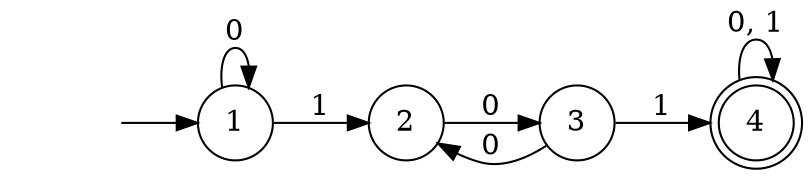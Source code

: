 digraph G {
	rankdir=LR;
	null [shape = plaintext label=""]
	1 [shape=circle];
	2 [shape=circle];
	3 [shape=circle];
	4 [shape=doublecircle];
	null -> 1
	1 -> 1 [label = "0"];
	1 -> 2 [label = "1"];
	2 -> 3 [label = "0"];
	3 -> 4 [label = "1"];
	3 -> 2 [label = "0"];
	4 -> 4 [label = "0, 1"];
}
